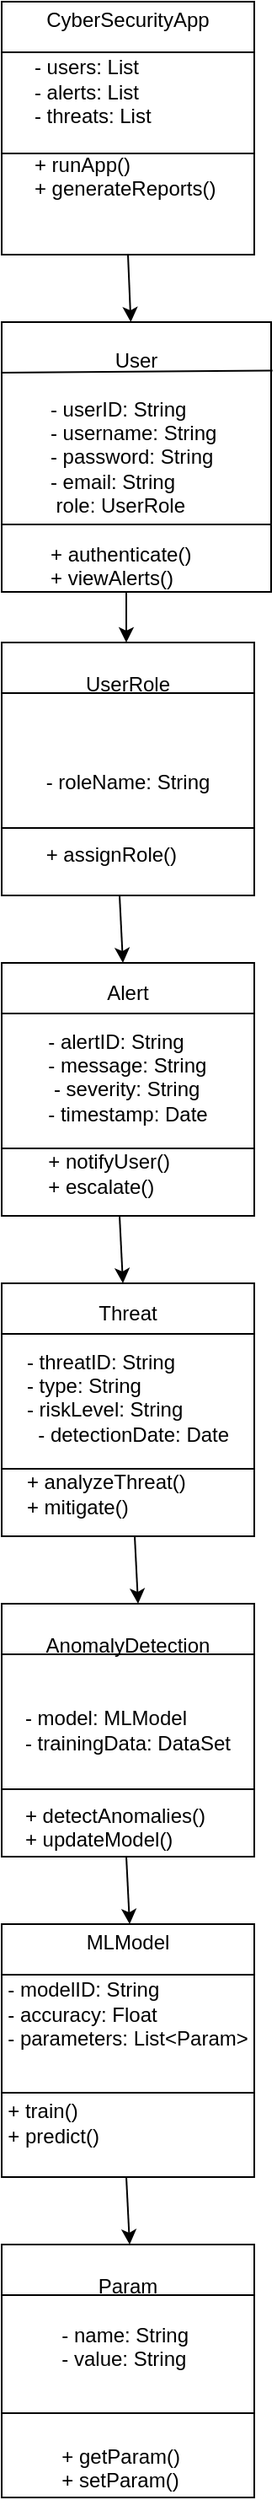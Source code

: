 <mxfile version="24.7.17">
  <diagram name="Page-1" id="1MLxDgg6kLdqsx6oBRLI">
    <mxGraphModel dx="947" dy="514" grid="1" gridSize="10" guides="1" tooltips="1" connect="1" arrows="1" fold="1" page="1" pageScale="1" pageWidth="850" pageHeight="1100" math="0" shadow="0">
      <root>
        <mxCell id="0" />
        <mxCell id="1" parent="0" />
        <mxCell id="2fL3meRooPpJm1_ZrcMb-1" value="CyberSecurityApp&lt;div&gt;&lt;br&gt;&lt;div style=&quot;text-align: left;&quot;&gt;- users: List&lt;/div&gt;&lt;div style=&quot;text-align: left;&quot;&gt;- alerts: List&lt;/div&gt;&lt;div style=&quot;text-align: left;&quot;&gt;- threats: List&lt;br&gt;&lt;/div&gt;&lt;div style=&quot;text-align: left;&quot;&gt;&lt;span class=&quot;hljs-operator&quot;&gt;&lt;br&gt;&lt;/span&gt;&lt;/div&gt;&lt;div style=&quot;text-align: left;&quot;&gt;&lt;span style=&quot;background-color: initial;&quot; class=&quot;hljs-operator&quot;&gt;+&lt;/span&gt;&lt;span style=&quot;background-color: initial;&quot;&gt; runApp()&amp;nbsp;&lt;/span&gt;&lt;br&gt;&lt;/div&gt;&lt;div style=&quot;text-align: left;&quot;&gt;&lt;span class=&quot;hljs-operator&quot;&gt;+&lt;/span&gt; generateReports()&amp;nbsp;&lt;br&gt;&lt;/div&gt;&lt;div&gt;&lt;br&gt;&lt;/div&gt;&lt;div&gt;&lt;span style=&quot;background-color: initial;&quot;&gt;&amp;nbsp;&amp;nbsp;&lt;/span&gt;&lt;br&gt;&lt;/div&gt;&lt;/div&gt;" style="whiteSpace=wrap;html=1;aspect=fixed;" vertex="1" parent="1">
          <mxGeometry x="140" y="30" width="150" height="150" as="geometry" />
        </mxCell>
        <mxCell id="2fL3meRooPpJm1_ZrcMb-2" value="&lt;br&gt;&lt;span class=&quot;hljs-keyword&quot;&gt;User&lt;/span&gt;&lt;div&gt;   &lt;br&gt;&lt;div style=&quot;text-align: left;&quot;&gt;&lt;span style=&quot;background-color: initial;&quot; class=&quot;hljs-operator&quot;&gt;-&lt;/span&gt;&lt;span style=&quot;background-color: initial;&quot;&gt; userID: String&amp;nbsp;&lt;/span&gt;&lt;/div&gt;&lt;div style=&quot;text-align: left;&quot;&gt;&lt;span class=&quot;hljs-operator&quot;&gt;-&lt;/span&gt; username: String&amp;nbsp;&lt;/div&gt;&lt;div style=&quot;text-align: left;&quot;&gt;&lt;span class=&quot;hljs-operator&quot;&gt;-&lt;/span&gt; password: String&amp;nbsp;&lt;/div&gt;&lt;div style=&quot;text-align: left;&quot;&gt;&lt;span class=&quot;hljs-operator&quot;&gt;-&lt;/span&gt; email: String&amp;nbsp;&lt;/div&gt;&lt;div style=&quot;text-align: left;&quot;&gt;&amp;nbsp;role: UserRole&lt;br&gt;&lt;/div&gt;&lt;div style=&quot;text-align: left;&quot;&gt;&lt;span style=&quot;background-color: initial;&quot; class=&quot;hljs-operator&quot;&gt;&lt;br&gt;&lt;/span&gt;&lt;/div&gt;&lt;div style=&quot;text-align: left;&quot;&gt;&lt;span style=&quot;background-color: initial;&quot; class=&quot;hljs-operator&quot;&gt;+&lt;/span&gt;&lt;span style=&quot;background-color: initial;&quot;&gt; authenticate()&amp;nbsp;&lt;/span&gt;&lt;br&gt;&lt;/div&gt;&lt;div style=&quot;text-align: left;&quot;&gt;&lt;span class=&quot;hljs-operator&quot;&gt;+&lt;/span&gt; viewAlerts()&amp;nbsp;&amp;nbsp;&lt;br&gt;&lt;/div&gt;&lt;/div&gt;" style="whiteSpace=wrap;html=1;aspect=fixed;" vertex="1" parent="1">
          <mxGeometry x="140" y="220" width="160" height="160" as="geometry" />
        </mxCell>
        <mxCell id="2fL3meRooPpJm1_ZrcMb-3" value="&lt;br&gt; Threat&lt;div&gt;&lt;br&gt;&lt;div style=&quot;text-align: left;&quot;&gt;&lt;span class=&quot;hljs-operator&quot;&gt;-&lt;/span&gt; threatID: String&amp;nbsp;&lt;br&gt;&lt;/div&gt;&lt;div style=&quot;text-align: left;&quot;&gt;&lt;span class=&quot;hljs-operator&quot;&gt;-&lt;/span&gt; type: String&lt;/div&gt;&lt;div style=&quot;text-align: left;&quot;&gt;&lt;span style=&quot;background-color: initial;&quot; class=&quot;hljs-operator&quot;&gt;-&lt;/span&gt;&lt;span style=&quot;background-color: initial;&quot;&gt; riskLevel: String&lt;/span&gt;&lt;/div&gt;&lt;div style=&quot;text-align: left;&quot;&gt;&amp;nbsp;&amp;nbsp;&lt;span class=&quot;hljs-operator&quot;&gt;-&lt;/span&gt; detectionDate: &lt;span class=&quot;hljs-type&quot;&gt;Date&lt;/span&gt;&lt;/div&gt;&lt;div style=&quot;text-align: left;&quot;&gt;&lt;br&gt;&lt;/div&gt;&lt;div style=&quot;text-align: left;&quot;&gt;&lt;span class=&quot;hljs-operator&quot;&gt;+&lt;/span&gt; analyze&lt;span style=&quot;background-color: initial;&quot;&gt;Threat()&lt;/span&gt;&lt;/div&gt;&lt;div style=&quot;text-align: left;&quot;&gt;&lt;span style=&quot;background-color: initial;&quot; class=&quot;hljs-operator&quot;&gt;+&lt;/span&gt;&lt;span style=&quot;background-color: initial;&quot;&gt; mitigate()&lt;/span&gt;&lt;span style=&quot;background-color: initial;&quot;&gt;&amp;nbsp;&lt;/span&gt;&lt;/div&gt;&lt;div&gt;&lt;br&gt;&lt;/div&gt;&lt;/div&gt;" style="whiteSpace=wrap;html=1;aspect=fixed;" vertex="1" parent="1">
          <mxGeometry x="140" y="790" width="150" height="150" as="geometry" />
        </mxCell>
        <mxCell id="2fL3meRooPpJm1_ZrcMb-4" value="&lt;br&gt;Alert&lt;div&gt;&lt;br&gt;&lt;/div&gt;&lt;div style=&quot;text-align: left;&quot;&gt;&lt;span class=&quot;hljs-operator&quot;&gt;-&lt;/span&gt; alertID: String&lt;/div&gt;&lt;div style=&quot;text-align: left;&quot;&gt;&lt;span style=&quot;background-color: initial;&quot; class=&quot;hljs-operator&quot;&gt;-&lt;/span&gt;&lt;span style=&quot;background-color: initial;&quot;&gt; mess&lt;/span&gt;&lt;span style=&quot;background-color: initial;&quot;&gt;age: String&lt;/span&gt;&lt;/div&gt;&lt;div style=&quot;text-align: left;&quot;&gt;&lt;span style=&quot;background-color: initial;&quot;&gt;&amp;nbsp;&lt;/span&gt;&lt;span style=&quot;background-color: initial;&quot; class=&quot;hljs-operator&quot;&gt;-&lt;/span&gt;&lt;span style=&quot;background-color: initial;&quot;&gt; severity: String&lt;/span&gt;&lt;/div&gt;&lt;div style=&quot;text-align: left;&quot;&gt;&lt;span class=&quot;hljs-operator&quot;&gt;-&lt;/span&gt; &lt;span class=&quot;hljs-type&quot;&gt;timestamp&lt;/span&gt;: &lt;span class=&quot;hljs-type&quot;&gt;Date&lt;/span&gt;&lt;span style=&quot;background-color: initial;&quot;&gt;&lt;br&gt;&lt;/span&gt;&lt;/div&gt;&lt;div style=&quot;text-align: left;&quot;&gt;&lt;span class=&quot;hljs-type&quot;&gt;&lt;br&gt;&lt;/span&gt;&lt;/div&gt;&lt;div style=&quot;text-align: left;&quot;&gt;&lt;span class=&quot;hljs-type&quot;&gt;&lt;span class=&quot;hljs-operator&quot;&gt;+&lt;/span&gt; notifyUser()&lt;/span&gt;&lt;/div&gt;&lt;div style=&quot;text-align: left;&quot;&gt;&lt;span class=&quot;hljs-type&quot;&gt;&lt;span style=&quot;background-color: initial;&quot; class=&quot;hljs-operator&quot;&gt;+&lt;/span&gt;&lt;span style=&quot;background-color: initial;&quot;&gt; escalate()&lt;/span&gt;&amp;nbsp;&lt;br&gt;&lt;/span&gt;&lt;/div&gt;&lt;div&gt;&lt;br&gt;&lt;/div&gt;" style="whiteSpace=wrap;html=1;aspect=fixed;" vertex="1" parent="1">
          <mxGeometry x="140" y="600" width="150" height="150" as="geometry" />
        </mxCell>
        <mxCell id="2fL3meRooPpJm1_ZrcMb-5" value="UserRole&lt;div&gt;&lt;br&gt;&lt;/div&gt;&lt;div&gt;&lt;br&gt;&lt;/div&gt;&lt;div&gt;&lt;br&gt;&lt;/div&gt;&lt;div style=&quot;text-align: left;&quot;&gt;&lt;span class=&quot;hljs-operator&quot;&gt;-&lt;/span&gt; roleName: String&lt;br&gt;&lt;/div&gt;&lt;div style=&quot;text-align: left;&quot;&gt;&lt;br&gt;&lt;/div&gt;&lt;div style=&quot;text-align: left;&quot;&gt;&lt;br&gt;&lt;/div&gt;&lt;div style=&quot;text-align: left;&quot;&gt;&lt;span class=&quot;hljs-operator&quot;&gt;+&lt;/span&gt; assignRole()&amp;nbsp;&lt;br&gt;&lt;/div&gt;" style="whiteSpace=wrap;html=1;aspect=fixed;" vertex="1" parent="1">
          <mxGeometry x="140" y="410" width="150" height="150" as="geometry" />
        </mxCell>
        <mxCell id="2fL3meRooPpJm1_ZrcMb-6" value="&lt;br&gt;AnomalyDetection&lt;div&gt;&lt;br&gt;&lt;/div&gt;&lt;div&gt;&lt;br&gt;&lt;/div&gt;&lt;div style=&quot;text-align: left;&quot;&gt;&lt;span class=&quot;hljs-operator&quot;&gt;-&lt;/span&gt; model: MLModel&amp;nbsp;&lt;/div&gt;&lt;div&gt;&lt;div style=&quot;text-align: left;&quot;&gt;&lt;span style=&quot;background-color: initial;&quot; class=&quot;hljs-operator&quot;&gt;-&lt;/span&gt;&lt;span style=&quot;background-color: initial;&quot;&gt; trainingData: DataSet&lt;/span&gt;&lt;/div&gt;&lt;div style=&quot;text-align: left;&quot;&gt;&lt;br&gt;&lt;/div&gt;&lt;/div&gt;&lt;div style=&quot;text-align: left;&quot;&gt;&lt;br&gt;&lt;/div&gt;&lt;div style=&quot;text-align: left;&quot;&gt;&lt;span class=&quot;hljs-operator&quot;&gt;+&lt;/span&gt; detectAnomalies()&amp;nbsp;&lt;/div&gt;&lt;div style=&quot;text-align: left;&quot;&gt;&lt;span class=&quot;hljs-operator&quot;&gt;+&lt;/span&gt; updateModel()&amp;nbsp;&lt;br&gt;&lt;/div&gt;" style="whiteSpace=wrap;html=1;aspect=fixed;" vertex="1" parent="1">
          <mxGeometry x="140" y="980" width="150" height="150" as="geometry" />
        </mxCell>
        <mxCell id="2fL3meRooPpJm1_ZrcMb-7" value="&lt;br&gt; Param  &lt;br&gt;&lt;br&gt;&lt;div style=&quot;text-align: left;&quot;&gt;&lt;span class=&quot;hljs-operator&quot;&gt;-&lt;/span&gt; name: String&amp;nbsp;&lt;/div&gt;&lt;div style=&quot;text-align: left;&quot;&gt;&lt;span class=&quot;hljs-operator&quot;&gt;-&lt;/span&gt; &lt;span class=&quot;hljs-keyword&quot;&gt;value&lt;/span&gt;: String&amp;nbsp;&lt;br&gt;&lt;/div&gt;&lt;div style=&quot;text-align: left;&quot;&gt;&lt;br&gt;&lt;/div&gt;&lt;div style=&quot;text-align: left;&quot;&gt;&lt;br&gt;&lt;/div&gt;&lt;div style=&quot;text-align: left;&quot;&gt;&lt;br&gt;&lt;/div&gt;&lt;div style=&quot;text-align: left;&quot;&gt;&lt;span class=&quot;hljs-operator&quot;&gt;+&lt;/span&gt; getParam()&amp;nbsp;&lt;/div&gt;&lt;div style=&quot;text-align: left;&quot;&gt;&lt;span class=&quot;hljs-operator&quot;&gt;+&lt;/span&gt; setParam()&lt;br&gt;&lt;/div&gt;" style="whiteSpace=wrap;html=1;aspect=fixed;" vertex="1" parent="1">
          <mxGeometry x="140" y="1360" width="150" height="150" as="geometry" />
        </mxCell>
        <mxCell id="2fL3meRooPpJm1_ZrcMb-8" value="MLModel&lt;div&gt;&lt;br&gt;&lt;/div&gt;&lt;div style=&quot;text-align: left;&quot;&gt;&lt;span class=&quot;hljs-operator&quot;&gt;-&lt;/span&gt; modelID: String&amp;nbsp;&lt;/div&gt;&lt;div style=&quot;text-align: left;&quot;&gt;&lt;span class=&quot;hljs-operator&quot;&gt;-&lt;/span&gt; accuracy: &lt;span class=&quot;hljs-type&quot;&gt;Float&lt;/span&gt;&amp;nbsp;&lt;/div&gt;&lt;div style=&quot;text-align: left;&quot;&gt;&lt;span class=&quot;hljs-operator&quot;&gt;-&lt;/span&gt; parameters: List&lt;span class=&quot;hljs-operator&quot;&gt;&amp;lt;&lt;/span&gt;Param&lt;span class=&quot;hljs-operator&quot;&gt;&amp;gt;&lt;/span&gt;&lt;br&gt;&lt;/div&gt;&lt;div style=&quot;text-align: left;&quot;&gt;&lt;span class=&quot;hljs-operator&quot;&gt;&lt;br&gt;&lt;/span&gt;&lt;/div&gt;&lt;div style=&quot;text-align: left;&quot;&gt;&lt;span class=&quot;hljs-operator&quot;&gt;&lt;span class=&quot;hljs-operator&quot;&gt;&lt;br&gt;&lt;/span&gt;&lt;/span&gt;&lt;/div&gt;&lt;div style=&quot;text-align: left;&quot;&gt;&lt;span class=&quot;hljs-operator&quot;&gt;&lt;span class=&quot;hljs-operator&quot;&gt;+&lt;/span&gt; train()&amp;nbsp;&lt;/span&gt;&lt;/div&gt;&lt;div style=&quot;text-align: left;&quot;&gt;&lt;span class=&quot;hljs-operator&quot;&gt;&lt;span class=&quot;hljs-operator&quot;&gt;+&lt;/span&gt; predict()&amp;nbsp;&lt;br&gt;&lt;/span&gt;&lt;/div&gt;&lt;div style=&quot;text-align: left;&quot;&gt;&lt;span class=&quot;hljs-operator&quot;&gt;&lt;br&gt;&lt;/span&gt;&lt;/div&gt;" style="whiteSpace=wrap;html=1;aspect=fixed;" vertex="1" parent="1">
          <mxGeometry x="140" y="1170" width="150" height="150" as="geometry" />
        </mxCell>
        <mxCell id="2fL3meRooPpJm1_ZrcMb-9" value="" style="endArrow=none;html=1;rounded=0;entryX=1;entryY=0.25;entryDx=0;entryDy=0;exitX=0;exitY=0.25;exitDx=0;exitDy=0;" edge="1" parent="1">
          <mxGeometry width="50" height="50" relative="1" as="geometry">
            <mxPoint x="140" y="1200" as="sourcePoint" />
            <mxPoint x="290" y="1200" as="targetPoint" />
          </mxGeometry>
        </mxCell>
        <mxCell id="2fL3meRooPpJm1_ZrcMb-10" value="" style="endArrow=none;html=1;rounded=0;entryX=1;entryY=0.25;entryDx=0;entryDy=0;exitX=0;exitY=0.25;exitDx=0;exitDy=0;" edge="1" parent="1">
          <mxGeometry width="50" height="50" relative="1" as="geometry">
            <mxPoint x="140" y="1460" as="sourcePoint" />
            <mxPoint x="290" y="1460" as="targetPoint" />
          </mxGeometry>
        </mxCell>
        <mxCell id="2fL3meRooPpJm1_ZrcMb-11" value="" style="endArrow=none;html=1;rounded=0;entryX=1;entryY=0.25;entryDx=0;entryDy=0;exitX=0;exitY=0.25;exitDx=0;exitDy=0;" edge="1" parent="1">
          <mxGeometry width="50" height="50" relative="1" as="geometry">
            <mxPoint x="140" y="1270" as="sourcePoint" />
            <mxPoint x="290" y="1270" as="targetPoint" />
          </mxGeometry>
        </mxCell>
        <mxCell id="2fL3meRooPpJm1_ZrcMb-12" value="" style="endArrow=none;html=1;rounded=0;entryX=1;entryY=0.25;entryDx=0;entryDy=0;exitX=0;exitY=0.25;exitDx=0;exitDy=0;" edge="1" parent="1">
          <mxGeometry width="50" height="50" relative="1" as="geometry">
            <mxPoint x="140" y="1390" as="sourcePoint" />
            <mxPoint x="290" y="1390" as="targetPoint" />
          </mxGeometry>
        </mxCell>
        <mxCell id="2fL3meRooPpJm1_ZrcMb-13" value="" style="endArrow=none;html=1;rounded=0;entryX=1;entryY=0.25;entryDx=0;entryDy=0;exitX=0;exitY=0.25;exitDx=0;exitDy=0;" edge="1" parent="1">
          <mxGeometry width="50" height="50" relative="1" as="geometry">
            <mxPoint x="140" y="1010" as="sourcePoint" />
            <mxPoint x="290" y="1010" as="targetPoint" />
          </mxGeometry>
        </mxCell>
        <mxCell id="2fL3meRooPpJm1_ZrcMb-14" value="" style="endArrow=none;html=1;rounded=0;entryX=1;entryY=0.25;entryDx=0;entryDy=0;exitX=0;exitY=0.25;exitDx=0;exitDy=0;" edge="1" parent="1">
          <mxGeometry width="50" height="50" relative="1" as="geometry">
            <mxPoint x="140" y="1090" as="sourcePoint" />
            <mxPoint x="290" y="1090" as="targetPoint" />
          </mxGeometry>
        </mxCell>
        <mxCell id="2fL3meRooPpJm1_ZrcMb-15" value="" style="endArrow=none;html=1;rounded=0;entryX=1;entryY=0.25;entryDx=0;entryDy=0;exitX=0;exitY=0.25;exitDx=0;exitDy=0;" edge="1" parent="1">
          <mxGeometry width="50" height="50" relative="1" as="geometry">
            <mxPoint x="140" y="900" as="sourcePoint" />
            <mxPoint x="290" y="900" as="targetPoint" />
          </mxGeometry>
        </mxCell>
        <mxCell id="2fL3meRooPpJm1_ZrcMb-16" value="" style="endArrow=none;html=1;rounded=0;entryX=1;entryY=0.25;entryDx=0;entryDy=0;exitX=0;exitY=0.25;exitDx=0;exitDy=0;" edge="1" parent="1">
          <mxGeometry width="50" height="50" relative="1" as="geometry">
            <mxPoint x="140" y="630" as="sourcePoint" />
            <mxPoint x="290" y="630" as="targetPoint" />
          </mxGeometry>
        </mxCell>
        <mxCell id="2fL3meRooPpJm1_ZrcMb-17" value="" style="endArrow=none;html=1;rounded=0;entryX=1;entryY=0.25;entryDx=0;entryDy=0;exitX=0;exitY=0.25;exitDx=0;exitDy=0;" edge="1" parent="1">
          <mxGeometry width="50" height="50" relative="1" as="geometry">
            <mxPoint x="140" y="820" as="sourcePoint" />
            <mxPoint x="290" y="820" as="targetPoint" />
          </mxGeometry>
        </mxCell>
        <mxCell id="2fL3meRooPpJm1_ZrcMb-18" value="" style="endArrow=none;html=1;rounded=0;entryX=1;entryY=0.25;entryDx=0;entryDy=0;exitX=0;exitY=0.25;exitDx=0;exitDy=0;" edge="1" parent="1">
          <mxGeometry width="50" height="50" relative="1" as="geometry">
            <mxPoint x="140" y="710" as="sourcePoint" />
            <mxPoint x="290" y="710" as="targetPoint" />
          </mxGeometry>
        </mxCell>
        <mxCell id="2fL3meRooPpJm1_ZrcMb-19" value="" style="endArrow=none;html=1;rounded=0;entryX=1.005;entryY=0.18;entryDx=0;entryDy=0;exitX=0;exitY=0.25;exitDx=0;exitDy=0;entryPerimeter=0;" edge="1" parent="1" target="2fL3meRooPpJm1_ZrcMb-2">
          <mxGeometry width="50" height="50" relative="1" as="geometry">
            <mxPoint x="140" y="250" as="sourcePoint" />
            <mxPoint x="290" y="250" as="targetPoint" />
          </mxGeometry>
        </mxCell>
        <mxCell id="2fL3meRooPpJm1_ZrcMb-20" value="" style="endArrow=none;html=1;rounded=0;entryX=1;entryY=0.25;entryDx=0;entryDy=0;exitX=0;exitY=0.25;exitDx=0;exitDy=0;" edge="1" parent="1">
          <mxGeometry width="50" height="50" relative="1" as="geometry">
            <mxPoint x="140" y="520" as="sourcePoint" />
            <mxPoint x="290" y="520" as="targetPoint" />
          </mxGeometry>
        </mxCell>
        <mxCell id="2fL3meRooPpJm1_ZrcMb-21" value="" style="endArrow=none;html=1;rounded=0;entryX=1;entryY=0.25;entryDx=0;entryDy=0;exitX=0;exitY=0.25;exitDx=0;exitDy=0;" edge="1" parent="1">
          <mxGeometry width="50" height="50" relative="1" as="geometry">
            <mxPoint x="140" y="440" as="sourcePoint" />
            <mxPoint x="290" y="440" as="targetPoint" />
          </mxGeometry>
        </mxCell>
        <mxCell id="2fL3meRooPpJm1_ZrcMb-22" value="" style="endArrow=none;html=1;rounded=0;entryX=1;entryY=0.25;entryDx=0;entryDy=0;exitX=0;exitY=0.25;exitDx=0;exitDy=0;" edge="1" parent="1">
          <mxGeometry width="50" height="50" relative="1" as="geometry">
            <mxPoint x="140" y="60" as="sourcePoint" />
            <mxPoint x="290" y="60" as="targetPoint" />
          </mxGeometry>
        </mxCell>
        <mxCell id="2fL3meRooPpJm1_ZrcMb-23" value="" style="endArrow=none;html=1;rounded=0;entryX=1;entryY=0.25;entryDx=0;entryDy=0;exitX=0;exitY=0.25;exitDx=0;exitDy=0;" edge="1" parent="1">
          <mxGeometry width="50" height="50" relative="1" as="geometry">
            <mxPoint x="140" y="120" as="sourcePoint" />
            <mxPoint x="290" y="120" as="targetPoint" />
          </mxGeometry>
        </mxCell>
        <mxCell id="2fL3meRooPpJm1_ZrcMb-24" value="" style="endArrow=none;html=1;rounded=0;entryX=1;entryY=0.75;entryDx=0;entryDy=0;exitX=0;exitY=0.25;exitDx=0;exitDy=0;" edge="1" parent="1" target="2fL3meRooPpJm1_ZrcMb-2">
          <mxGeometry width="50" height="50" relative="1" as="geometry">
            <mxPoint x="140" y="340" as="sourcePoint" />
            <mxPoint x="290" y="340" as="targetPoint" />
          </mxGeometry>
        </mxCell>
        <mxCell id="2fL3meRooPpJm1_ZrcMb-26" value="" style="endArrow=classic;html=1;rounded=0;exitX=0.5;exitY=1;exitDx=0;exitDy=0;" edge="1" parent="1" source="2fL3meRooPpJm1_ZrcMb-1" target="2fL3meRooPpJm1_ZrcMb-2">
          <mxGeometry width="50" height="50" relative="1" as="geometry">
            <mxPoint x="380" y="160" as="sourcePoint" />
            <mxPoint x="430" y="110" as="targetPoint" />
          </mxGeometry>
        </mxCell>
        <mxCell id="2fL3meRooPpJm1_ZrcMb-27" value="" style="endArrow=classic;html=1;rounded=0;exitX=0.5;exitY=1;exitDx=0;exitDy=0;" edge="1" parent="1">
          <mxGeometry width="50" height="50" relative="1" as="geometry">
            <mxPoint x="210" y="750" as="sourcePoint" />
            <mxPoint x="212" y="790" as="targetPoint" />
          </mxGeometry>
        </mxCell>
        <mxCell id="2fL3meRooPpJm1_ZrcMb-28" value="" style="endArrow=classic;html=1;rounded=0;exitX=0.5;exitY=1;exitDx=0;exitDy=0;" edge="1" parent="1">
          <mxGeometry width="50" height="50" relative="1" as="geometry">
            <mxPoint x="210" y="560" as="sourcePoint" />
            <mxPoint x="212" y="600" as="targetPoint" />
          </mxGeometry>
        </mxCell>
        <mxCell id="2fL3meRooPpJm1_ZrcMb-29" value="" style="endArrow=classic;html=1;rounded=0;exitX=0.5;exitY=1;exitDx=0;exitDy=0;" edge="1" parent="1">
          <mxGeometry width="50" height="50" relative="1" as="geometry">
            <mxPoint x="214" y="380" as="sourcePoint" />
            <mxPoint x="214" y="410" as="targetPoint" />
          </mxGeometry>
        </mxCell>
        <mxCell id="2fL3meRooPpJm1_ZrcMb-30" value="" style="endArrow=classic;html=1;rounded=0;exitX=0.5;exitY=1;exitDx=0;exitDy=0;" edge="1" parent="1">
          <mxGeometry width="50" height="50" relative="1" as="geometry">
            <mxPoint x="219" y="940" as="sourcePoint" />
            <mxPoint x="221" y="980" as="targetPoint" />
          </mxGeometry>
        </mxCell>
        <mxCell id="2fL3meRooPpJm1_ZrcMb-31" value="" style="endArrow=classic;html=1;rounded=0;exitX=0.5;exitY=1;exitDx=0;exitDy=0;" edge="1" parent="1">
          <mxGeometry width="50" height="50" relative="1" as="geometry">
            <mxPoint x="214" y="1320" as="sourcePoint" />
            <mxPoint x="216" y="1360" as="targetPoint" />
          </mxGeometry>
        </mxCell>
        <mxCell id="2fL3meRooPpJm1_ZrcMb-32" value="" style="endArrow=classic;html=1;rounded=0;exitX=0.5;exitY=1;exitDx=0;exitDy=0;" edge="1" parent="1">
          <mxGeometry width="50" height="50" relative="1" as="geometry">
            <mxPoint x="214" y="1130" as="sourcePoint" />
            <mxPoint x="216" y="1170" as="targetPoint" />
          </mxGeometry>
        </mxCell>
      </root>
    </mxGraphModel>
  </diagram>
</mxfile>
